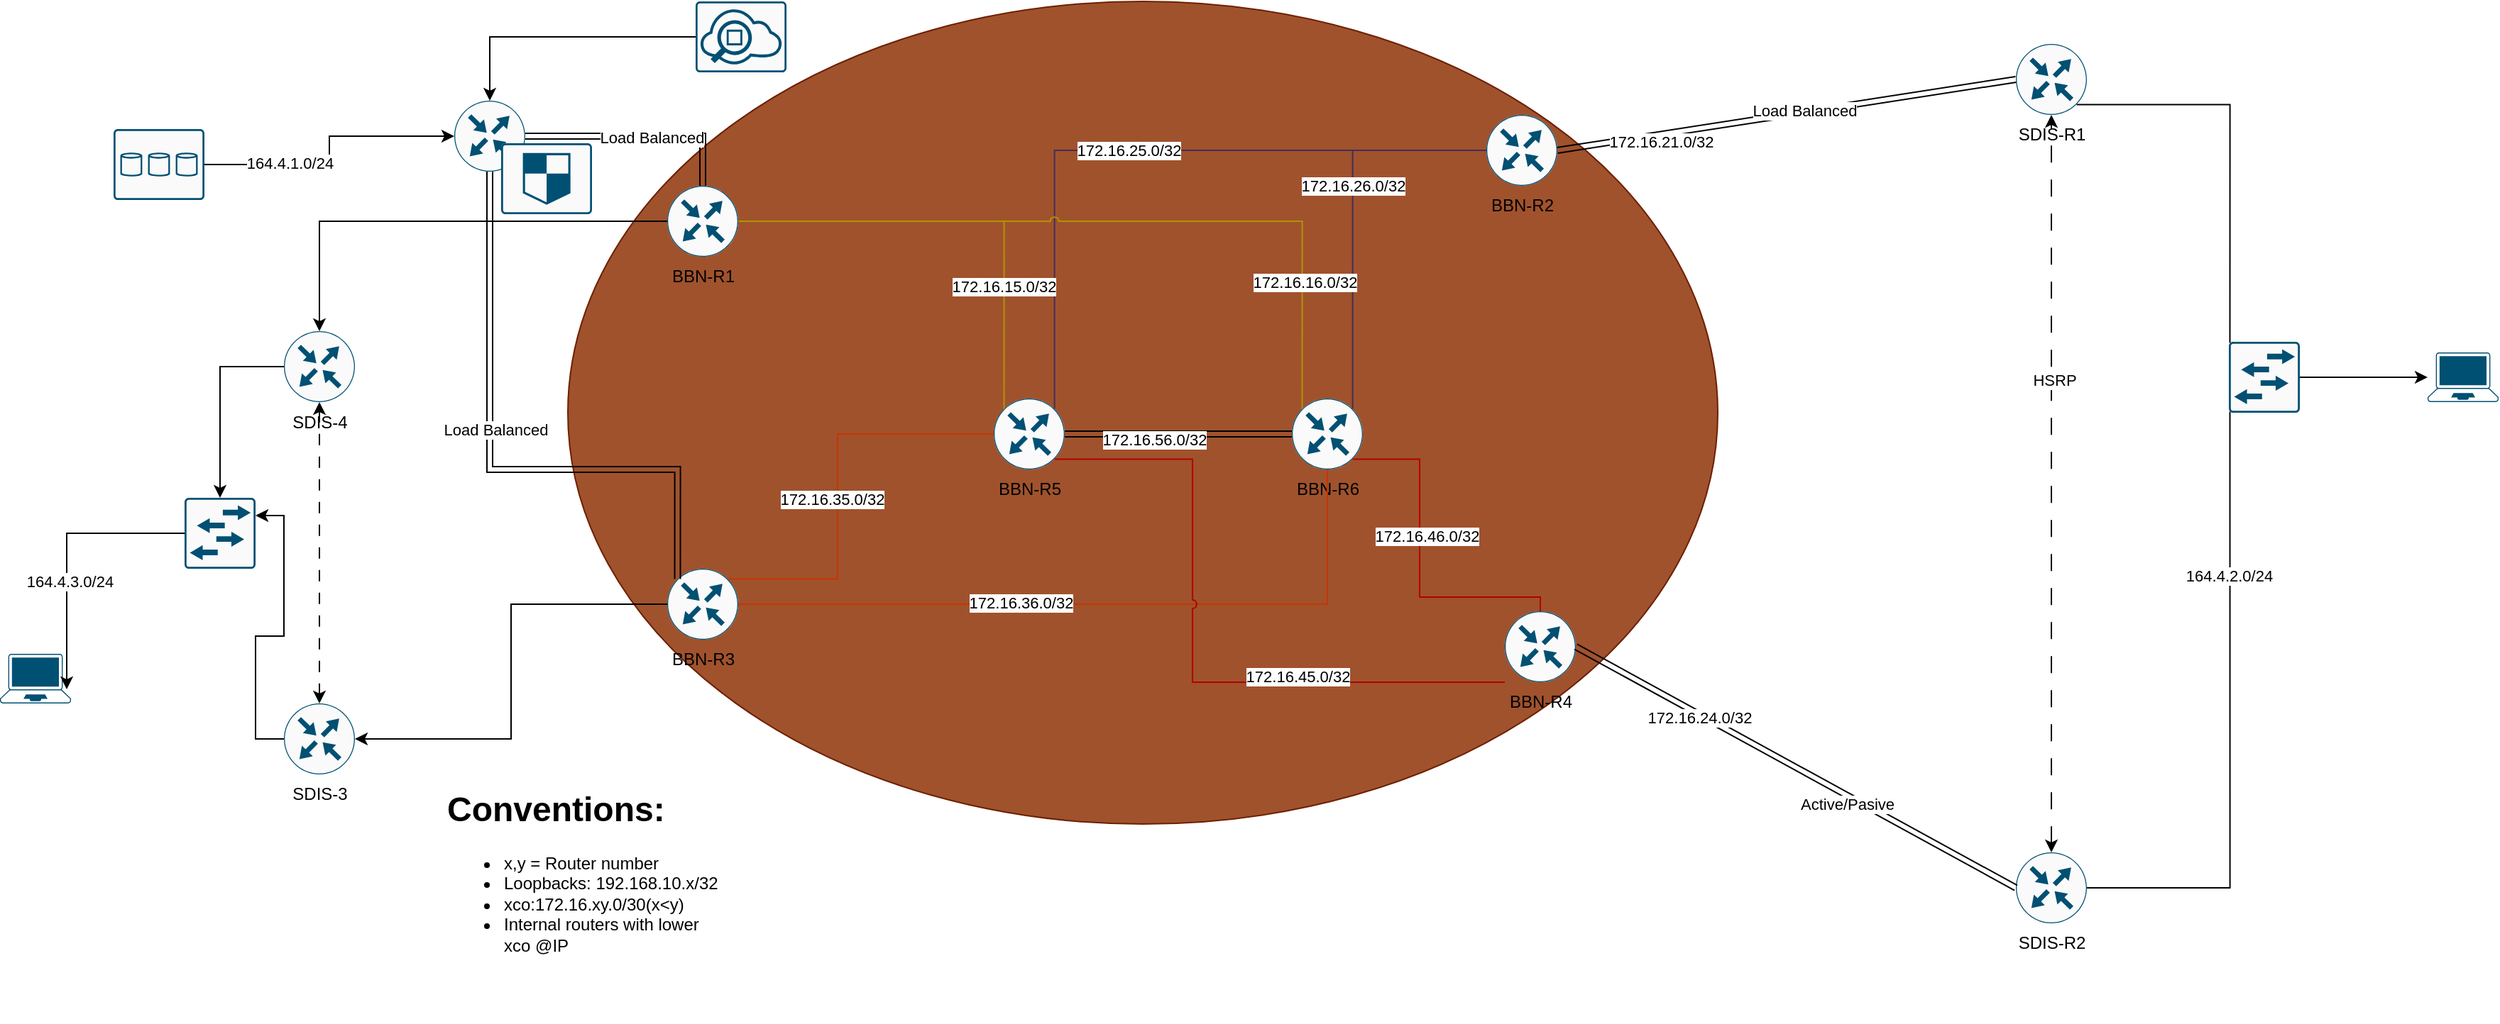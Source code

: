 <mxfile version="22.1.5" type="device">
  <diagram name="Page-1" id="wUhibT4KiaUbnmHxGS7o">
    <mxGraphModel dx="2191" dy="1964" grid="1" gridSize="10" guides="1" tooltips="1" connect="1" arrows="1" fold="1" page="1" pageScale="1" pageWidth="827" pageHeight="1169" math="0" shadow="0">
      <root>
        <mxCell id="0" />
        <mxCell id="1" parent="0" />
        <mxCell id="8ogGT7-_lDbHDxVYdEfR-91" value="" style="ellipse;whiteSpace=wrap;html=1;fillColor=#a0522d;fontColor=#ffffff;strokeColor=#6D1F00;" vertex="1" parent="1">
          <mxGeometry x="130" y="-50" width="810" height="580" as="geometry" />
        </mxCell>
        <mxCell id="8ogGT7-_lDbHDxVYdEfR-12" value="BBN-R5" style="sketch=0;points=[[0.5,0,0],[1,0.5,0],[0.5,1,0],[0,0.5,0],[0.145,0.145,0],[0.856,0.145,0],[0.855,0.856,0],[0.145,0.855,0]];verticalLabelPosition=bottom;html=1;verticalAlign=top;aspect=fixed;align=center;pointerEvents=1;shape=mxgraph.cisco19.rect;prIcon=router;fillColor=#FAFAFA;strokeColor=#005073;" vertex="1" parent="1">
          <mxGeometry x="430" y="230" width="50" height="50" as="geometry" />
        </mxCell>
        <mxCell id="8ogGT7-_lDbHDxVYdEfR-13" value="BBN-R6" style="sketch=0;points=[[0.5,0,0],[1,0.5,0],[0.5,1,0],[0,0.5,0],[0.145,0.145,0],[0.856,0.145,0],[0.855,0.856,0],[0.145,0.855,0]];verticalLabelPosition=bottom;html=1;verticalAlign=top;aspect=fixed;align=center;pointerEvents=1;shape=mxgraph.cisco19.rect;prIcon=router;fillColor=#FAFAFA;strokeColor=#005073;" vertex="1" parent="1">
          <mxGeometry x="640" y="230" width="50" height="50" as="geometry" />
        </mxCell>
        <mxCell id="8ogGT7-_lDbHDxVYdEfR-14" style="edgeStyle=orthogonalEdgeStyle;rounded=0;orthogonalLoop=1;jettySize=auto;html=1;entryX=0;entryY=0.5;entryDx=0;entryDy=0;entryPerimeter=0;endArrow=none;endFill=0;shape=link;" edge="1" parent="1" source="8ogGT7-_lDbHDxVYdEfR-12" target="8ogGT7-_lDbHDxVYdEfR-13">
          <mxGeometry relative="1" as="geometry" />
        </mxCell>
        <mxCell id="8ogGT7-_lDbHDxVYdEfR-113" value="172.16.56.0/32" style="edgeLabel;html=1;align=center;verticalAlign=middle;resizable=0;points=[];" vertex="1" connectable="0" parent="8ogGT7-_lDbHDxVYdEfR-14">
          <mxGeometry x="-0.212" y="-4" relative="1" as="geometry">
            <mxPoint as="offset" />
          </mxGeometry>
        </mxCell>
        <mxCell id="8ogGT7-_lDbHDxVYdEfR-19" value="BBN-R4" style="sketch=0;points=[[0.5,0,0],[1,0.5,0],[0.5,1,0],[0,0.5,0],[0.145,0.145,0],[0.856,0.145,0],[0.855,0.856,0],[0.145,0.855,0]];verticalLabelPosition=bottom;html=1;verticalAlign=top;aspect=fixed;align=center;pointerEvents=1;shape=mxgraph.cisco19.rect;prIcon=router;fillColor=#FAFAFA;strokeColor=#005073;" vertex="1" parent="1">
          <mxGeometry x="790" y="380" width="50" height="50" as="geometry" />
        </mxCell>
        <mxCell id="8ogGT7-_lDbHDxVYdEfR-20" value="BBN-R2" style="sketch=0;points=[[0.5,0,0],[1,0.5,0],[0.5,1,0],[0,0.5,0],[0.145,0.145,0],[0.856,0.145,0],[0.855,0.856,0],[0.145,0.855,0]];verticalLabelPosition=bottom;html=1;verticalAlign=top;aspect=fixed;align=center;pointerEvents=1;shape=mxgraph.cisco19.rect;prIcon=router;fillColor=#FAFAFA;strokeColor=#005073;" vertex="1" parent="1">
          <mxGeometry x="777" y="30" width="50" height="50" as="geometry" />
        </mxCell>
        <mxCell id="8ogGT7-_lDbHDxVYdEfR-21" value="BBN-R1" style="sketch=0;points=[[0.5,0,0],[1,0.5,0],[0.5,1,0],[0,0.5,0],[0.145,0.145,0],[0.856,0.145,0],[0.855,0.856,0],[0.145,0.855,0]];verticalLabelPosition=bottom;html=1;verticalAlign=top;aspect=fixed;align=center;pointerEvents=1;shape=mxgraph.cisco19.rect;prIcon=router;fillColor=#FAFAFA;strokeColor=#005073;" vertex="1" parent="1">
          <mxGeometry x="200" y="80" width="50" height="50" as="geometry" />
        </mxCell>
        <mxCell id="8ogGT7-_lDbHDxVYdEfR-22" value="BBN-R3" style="sketch=0;points=[[0.5,0,0],[1,0.5,0],[0.5,1,0],[0,0.5,0],[0.145,0.145,0],[0.856,0.145,0],[0.855,0.856,0],[0.145,0.855,0]];verticalLabelPosition=bottom;html=1;verticalAlign=top;aspect=fixed;align=center;pointerEvents=1;shape=mxgraph.cisco19.rect;prIcon=router;fillColor=#FAFAFA;strokeColor=#005073;" vertex="1" parent="1">
          <mxGeometry x="200" y="350" width="50" height="50" as="geometry" />
        </mxCell>
        <mxCell id="8ogGT7-_lDbHDxVYdEfR-23" style="edgeStyle=orthogonalEdgeStyle;rounded=0;orthogonalLoop=1;jettySize=auto;html=1;exitX=0.856;exitY=0.145;exitDx=0;exitDy=0;exitPerimeter=0;entryX=0;entryY=0.5;entryDx=0;entryDy=0;entryPerimeter=0;fillColor=#fa6800;strokeColor=#C73500;endArrow=none;endFill=0;jumpStyle=arc;" edge="1" parent="1" source="8ogGT7-_lDbHDxVYdEfR-22" target="8ogGT7-_lDbHDxVYdEfR-12">
          <mxGeometry relative="1" as="geometry">
            <Array as="points">
              <mxPoint x="320" y="357" />
            </Array>
          </mxGeometry>
        </mxCell>
        <mxCell id="8ogGT7-_lDbHDxVYdEfR-105" value="172.16.35.0/32" style="edgeLabel;html=1;align=center;verticalAlign=middle;resizable=0;points=[];" vertex="1" connectable="0" parent="8ogGT7-_lDbHDxVYdEfR-23">
          <mxGeometry x="-0.078" y="4" relative="1" as="geometry">
            <mxPoint as="offset" />
          </mxGeometry>
        </mxCell>
        <mxCell id="8ogGT7-_lDbHDxVYdEfR-25" style="edgeStyle=orthogonalEdgeStyle;rounded=0;orthogonalLoop=1;jettySize=auto;html=1;entryX=0.5;entryY=1;entryDx=0;entryDy=0;entryPerimeter=0;fillColor=#fa6800;strokeColor=#C73500;endArrow=none;endFill=0;jumpStyle=arc;" edge="1" parent="1" source="8ogGT7-_lDbHDxVYdEfR-22" target="8ogGT7-_lDbHDxVYdEfR-13">
          <mxGeometry relative="1" as="geometry" />
        </mxCell>
        <mxCell id="8ogGT7-_lDbHDxVYdEfR-104" value="172.16.36.0/32" style="edgeLabel;html=1;align=center;verticalAlign=middle;resizable=0;points=[];" vertex="1" connectable="0" parent="8ogGT7-_lDbHDxVYdEfR-25">
          <mxGeometry x="-0.22" y="1" relative="1" as="geometry">
            <mxPoint as="offset" />
          </mxGeometry>
        </mxCell>
        <mxCell id="8ogGT7-_lDbHDxVYdEfR-27" style="edgeStyle=orthogonalEdgeStyle;rounded=0;orthogonalLoop=1;jettySize=auto;html=1;entryX=0.855;entryY=0.856;entryDx=0;entryDy=0;entryPerimeter=0;endArrow=none;endFill=0;fillColor=#e51400;strokeColor=#B20000;jumpSize=6;jumpStyle=arc;" edge="1" parent="1" source="8ogGT7-_lDbHDxVYdEfR-19" target="8ogGT7-_lDbHDxVYdEfR-12">
          <mxGeometry relative="1" as="geometry">
            <Array as="points">
              <mxPoint x="570" y="430" />
              <mxPoint x="570" y="273" />
            </Array>
          </mxGeometry>
        </mxCell>
        <mxCell id="8ogGT7-_lDbHDxVYdEfR-111" value="172.16.45.0/32" style="edgeLabel;html=1;align=center;verticalAlign=middle;resizable=0;points=[];" vertex="1" connectable="0" parent="8ogGT7-_lDbHDxVYdEfR-27">
          <mxGeometry x="-0.385" y="-4" relative="1" as="geometry">
            <mxPoint as="offset" />
          </mxGeometry>
        </mxCell>
        <mxCell id="8ogGT7-_lDbHDxVYdEfR-28" style="edgeStyle=orthogonalEdgeStyle;rounded=0;orthogonalLoop=1;jettySize=auto;html=1;entryX=0.855;entryY=0.856;entryDx=0;entryDy=0;entryPerimeter=0;fillColor=#e51400;strokeColor=#B20000;endArrow=none;endFill=0;jumpStyle=arc;" edge="1" parent="1" source="8ogGT7-_lDbHDxVYdEfR-19" target="8ogGT7-_lDbHDxVYdEfR-13">
          <mxGeometry relative="1" as="geometry">
            <Array as="points">
              <mxPoint x="815" y="370" />
              <mxPoint x="730" y="370" />
              <mxPoint x="730" y="273" />
            </Array>
          </mxGeometry>
        </mxCell>
        <mxCell id="8ogGT7-_lDbHDxVYdEfR-112" value="172.16.46.0/32" style="edgeLabel;html=1;align=center;verticalAlign=middle;resizable=0;points=[];" vertex="1" connectable="0" parent="8ogGT7-_lDbHDxVYdEfR-28">
          <mxGeometry x="0.153" y="-5" relative="1" as="geometry">
            <mxPoint as="offset" />
          </mxGeometry>
        </mxCell>
        <mxCell id="8ogGT7-_lDbHDxVYdEfR-29" style="edgeStyle=orthogonalEdgeStyle;rounded=0;orthogonalLoop=1;jettySize=auto;html=1;entryX=0.856;entryY=0.145;entryDx=0;entryDy=0;entryPerimeter=0;endArrow=none;endFill=0;fillColor=#76608a;strokeColor=#432D57;" edge="1" parent="1" source="8ogGT7-_lDbHDxVYdEfR-20" target="8ogGT7-_lDbHDxVYdEfR-13">
          <mxGeometry relative="1" as="geometry" />
        </mxCell>
        <mxCell id="8ogGT7-_lDbHDxVYdEfR-110" value="172.16.26.0/32" style="edgeLabel;html=1;align=center;verticalAlign=middle;resizable=0;points=[];" vertex="1" connectable="0" parent="8ogGT7-_lDbHDxVYdEfR-29">
          <mxGeometry x="-0.015" relative="1" as="geometry">
            <mxPoint y="-17" as="offset" />
          </mxGeometry>
        </mxCell>
        <mxCell id="8ogGT7-_lDbHDxVYdEfR-30" style="edgeStyle=orthogonalEdgeStyle;rounded=0;orthogonalLoop=1;jettySize=auto;html=1;entryX=0.856;entryY=0.145;entryDx=0;entryDy=0;entryPerimeter=0;endArrow=none;endFill=0;fillColor=#76608a;strokeColor=#432D57;jumpStyle=arc;" edge="1" parent="1" source="8ogGT7-_lDbHDxVYdEfR-20" target="8ogGT7-_lDbHDxVYdEfR-12">
          <mxGeometry relative="1" as="geometry" />
        </mxCell>
        <mxCell id="8ogGT7-_lDbHDxVYdEfR-109" value="172.16.25.0/32" style="edgeLabel;html=1;align=center;verticalAlign=middle;resizable=0;points=[];" vertex="1" connectable="0" parent="8ogGT7-_lDbHDxVYdEfR-30">
          <mxGeometry x="0.036" relative="1" as="geometry">
            <mxPoint as="offset" />
          </mxGeometry>
        </mxCell>
        <mxCell id="8ogGT7-_lDbHDxVYdEfR-31" style="edgeStyle=orthogonalEdgeStyle;rounded=0;orthogonalLoop=1;jettySize=auto;html=1;entryX=0.145;entryY=0.145;entryDx=0;entryDy=0;entryPerimeter=0;endArrow=none;endFill=0;fillColor=#e3c800;strokeColor=#B09500;" edge="1" parent="1" source="8ogGT7-_lDbHDxVYdEfR-21" target="8ogGT7-_lDbHDxVYdEfR-12">
          <mxGeometry relative="1" as="geometry" />
        </mxCell>
        <mxCell id="8ogGT7-_lDbHDxVYdEfR-107" value="172.16.15.0/32" style="edgeLabel;html=1;align=center;verticalAlign=middle;resizable=0;points=[];" vertex="1" connectable="0" parent="8ogGT7-_lDbHDxVYdEfR-31">
          <mxGeometry x="0.46" y="-1" relative="1" as="geometry">
            <mxPoint as="offset" />
          </mxGeometry>
        </mxCell>
        <mxCell id="8ogGT7-_lDbHDxVYdEfR-32" style="edgeStyle=orthogonalEdgeStyle;rounded=0;orthogonalLoop=1;jettySize=auto;html=1;entryX=0.145;entryY=0.145;entryDx=0;entryDy=0;entryPerimeter=0;endArrow=none;endFill=0;fillColor=#e3c800;strokeColor=#B09500;jumpStyle=arc;" edge="1" parent="1" source="8ogGT7-_lDbHDxVYdEfR-21" target="8ogGT7-_lDbHDxVYdEfR-13">
          <mxGeometry relative="1" as="geometry" />
        </mxCell>
        <mxCell id="8ogGT7-_lDbHDxVYdEfR-108" value="172.16.16.0/32" style="edgeLabel;html=1;align=center;verticalAlign=middle;resizable=0;points=[];" vertex="1" connectable="0" parent="8ogGT7-_lDbHDxVYdEfR-32">
          <mxGeometry x="0.663" y="1" relative="1" as="geometry">
            <mxPoint as="offset" />
          </mxGeometry>
        </mxCell>
        <mxCell id="8ogGT7-_lDbHDxVYdEfR-63" style="edgeStyle=orthogonalEdgeStyle;rounded=0;orthogonalLoop=1;jettySize=auto;html=1;" edge="1" parent="1" source="8ogGT7-_lDbHDxVYdEfR-35" target="8ogGT7-_lDbHDxVYdEfR-62">
          <mxGeometry relative="1" as="geometry" />
        </mxCell>
        <mxCell id="8ogGT7-_lDbHDxVYdEfR-69" value="164.4.1.0/24" style="edgeLabel;html=1;align=center;verticalAlign=middle;resizable=0;points=[];" vertex="1" connectable="0" parent="8ogGT7-_lDbHDxVYdEfR-63">
          <mxGeometry x="-0.388" y="1" relative="1" as="geometry">
            <mxPoint as="offset" />
          </mxGeometry>
        </mxCell>
        <mxCell id="8ogGT7-_lDbHDxVYdEfR-35" value="" style="sketch=0;points=[[0.015,0.015,0],[0.985,0.015,0],[0.985,0.985,0],[0.015,0.985,0],[0.25,0,0],[0.5,0,0],[0.75,0,0],[1,0.25,0],[1,0.5,0],[1,0.75,0],[0.75,1,0],[0.5,1,0],[0.25,1,0],[0,0.75,0],[0,0.5,0],[0,0.25,0]];verticalLabelPosition=bottom;html=1;verticalAlign=top;aspect=fixed;align=center;pointerEvents=1;shape=mxgraph.cisco19.rect;prIcon=storage;fillColor=#FAFAFA;strokeColor=#005073;" vertex="1" parent="1">
          <mxGeometry x="-190" y="40" width="64" height="50" as="geometry" />
        </mxCell>
        <mxCell id="8ogGT7-_lDbHDxVYdEfR-37" value="" style="sketch=0;points=[[0.015,0.015,0],[0.985,0.015,0],[0.985,0.985,0],[0.015,0.985,0],[0.25,0,0],[0.5,0,0],[0.75,0,0],[1,0.25,0],[1,0.5,0],[1,0.75,0],[0.75,1,0],[0.5,1,0],[0.25,1,0],[0,0.75,0],[0,0.5,0],[0,0.25,0]];verticalLabelPosition=bottom;html=1;verticalAlign=top;aspect=fixed;align=center;pointerEvents=1;shape=mxgraph.cisco19.rect;prIcon=l2_switch;fillColor=#FAFAFA;strokeColor=#005073;" vertex="1" parent="1">
          <mxGeometry x="-140" y="300" width="50" height="50" as="geometry" />
        </mxCell>
        <mxCell id="8ogGT7-_lDbHDxVYdEfR-64" style="edgeStyle=orthogonalEdgeStyle;rounded=0;orthogonalLoop=1;jettySize=auto;html=1;" edge="1" parent="1" source="8ogGT7-_lDbHDxVYdEfR-43" target="8ogGT7-_lDbHDxVYdEfR-62">
          <mxGeometry relative="1" as="geometry" />
        </mxCell>
        <mxCell id="8ogGT7-_lDbHDxVYdEfR-43" value="" style="sketch=0;points=[[0.015,0.015,0],[0.985,0.015,0],[0.985,0.985,0],[0.015,0.985,0],[0.25,0,0],[0.5,0,0],[0.75,0,0],[1,0.25,0],[1,0.5,0],[1,0.75,0],[0.75,1,0],[0.5,1,0],[0.25,1,0],[0,0.75,0],[0,0.5,0],[0,0.25,0]];verticalLabelPosition=bottom;html=1;verticalAlign=top;aspect=fixed;align=center;pointerEvents=1;shape=mxgraph.cisco19.rect;prIcon=nam_virtual_service_blade;fillColor=#FAFAFA;strokeColor=#005073;" vertex="1" parent="1">
          <mxGeometry x="220" y="-50" width="64" height="50" as="geometry" />
        </mxCell>
        <mxCell id="8ogGT7-_lDbHDxVYdEfR-45" value="" style="points=[[0.13,0.02,0],[0.5,0,0],[0.87,0.02,0],[0.885,0.4,0],[0.985,0.985,0],[0.5,1,0],[0.015,0.985,0],[0.115,0.4,0]];verticalLabelPosition=bottom;sketch=0;html=1;verticalAlign=top;aspect=fixed;align=center;pointerEvents=1;shape=mxgraph.cisco19.laptop;fillColor=#005073;strokeColor=none;" vertex="1" parent="1">
          <mxGeometry x="-270" y="410" width="50" height="35" as="geometry" />
        </mxCell>
        <mxCell id="8ogGT7-_lDbHDxVYdEfR-61" value="" style="edgeStyle=orthogonalEdgeStyle;rounded=0;orthogonalLoop=1;jettySize=auto;html=1;entryX=0.94;entryY=0.714;entryDx=0;entryDy=0;entryPerimeter=0;" edge="1" parent="1" source="8ogGT7-_lDbHDxVYdEfR-37" target="8ogGT7-_lDbHDxVYdEfR-45">
          <mxGeometry relative="1" as="geometry">
            <mxPoint x="90" y="415" as="sourcePoint" />
            <mxPoint x="18.5" y="392" as="targetPoint" />
          </mxGeometry>
        </mxCell>
        <mxCell id="8ogGT7-_lDbHDxVYdEfR-70" value="164.4.3.0/24" style="edgeLabel;html=1;align=center;verticalAlign=middle;resizable=0;points=[];" vertex="1" connectable="0" parent="8ogGT7-_lDbHDxVYdEfR-61">
          <mxGeometry x="0.212" y="2" relative="1" as="geometry">
            <mxPoint as="offset" />
          </mxGeometry>
        </mxCell>
        <mxCell id="8ogGT7-_lDbHDxVYdEfR-62" value="" style="sketch=0;points=[[0.5,0,0],[1,0.5,0],[0.5,1,0],[0,0.5,0],[0.145,0.145,0],[0.856,0.145,0],[0.855,0.856,0],[0.145,0.855,0]];verticalLabelPosition=bottom;html=1;verticalAlign=top;aspect=fixed;align=center;pointerEvents=1;shape=mxgraph.cisco19.rect;prIcon=router;fillColor=#FAFAFA;strokeColor=#005073;" vertex="1" parent="1">
          <mxGeometry x="50" y="20" width="50" height="50" as="geometry" />
        </mxCell>
        <mxCell id="8ogGT7-_lDbHDxVYdEfR-71" value="&lt;h1&gt;Conventions:&lt;/h1&gt;&lt;ul&gt;&lt;li&gt;x,y = Router number&lt;/li&gt;&lt;li&gt;Loopbacks: 192.168.10.x/32&lt;/li&gt;&lt;li&gt;xco:172.16.xy.0/30(x&amp;lt;y)&lt;/li&gt;&lt;li&gt;Internal routers with lower xco @IP&lt;/li&gt;&lt;/ul&gt;" style="text;html=1;strokeColor=none;fillColor=none;spacing=5;spacingTop=-20;whiteSpace=wrap;overflow=hidden;rounded=0;" vertex="1" parent="1">
          <mxGeometry x="40" y="500" width="200" height="170" as="geometry" />
        </mxCell>
        <mxCell id="8ogGT7-_lDbHDxVYdEfR-72" value="SDIS-R1" style="sketch=0;points=[[0.5,0,0],[1,0.5,0],[0.5,1,0],[0,0.5,0],[0.145,0.145,0],[0.856,0.145,0],[0.855,0.856,0],[0.145,0.855,0]];verticalLabelPosition=bottom;html=1;verticalAlign=top;aspect=fixed;align=center;pointerEvents=1;shape=mxgraph.cisco19.rect;prIcon=router;fillColor=#FAFAFA;strokeColor=#005073;" vertex="1" parent="1">
          <mxGeometry x="1150" y="-20" width="50" height="50" as="geometry" />
        </mxCell>
        <mxCell id="8ogGT7-_lDbHDxVYdEfR-73" value="SDIS-R2" style="sketch=0;points=[[0.5,0,0],[1,0.5,0],[0.5,1,0],[0,0.5,0],[0.145,0.145,0],[0.856,0.145,0],[0.855,0.856,0],[0.145,0.855,0]];verticalLabelPosition=bottom;html=1;verticalAlign=top;aspect=fixed;align=center;pointerEvents=1;shape=mxgraph.cisco19.rect;prIcon=router;fillColor=#FAFAFA;strokeColor=#005073;" vertex="1" parent="1">
          <mxGeometry x="1150" y="550" width="50" height="50" as="geometry" />
        </mxCell>
        <mxCell id="8ogGT7-_lDbHDxVYdEfR-74" value="" style="endArrow=none;html=1;rounded=0;entryX=0;entryY=0.5;entryDx=0;entryDy=0;entryPerimeter=0;exitX=1;exitY=0.5;exitDx=0;exitDy=0;exitPerimeter=0;shape=link;" edge="1" parent="1" source="8ogGT7-_lDbHDxVYdEfR-20" target="8ogGT7-_lDbHDxVYdEfR-72">
          <mxGeometry width="50" height="50" relative="1" as="geometry">
            <mxPoint x="810" y="290" as="sourcePoint" />
            <mxPoint x="860" y="240" as="targetPoint" />
          </mxGeometry>
        </mxCell>
        <mxCell id="8ogGT7-_lDbHDxVYdEfR-75" value="Load Balanced" style="edgeLabel;html=1;align=center;verticalAlign=middle;resizable=0;points=[];" vertex="1" connectable="0" parent="8ogGT7-_lDbHDxVYdEfR-74">
          <mxGeometry x="0.076" y="1" relative="1" as="geometry">
            <mxPoint as="offset" />
          </mxGeometry>
        </mxCell>
        <mxCell id="8ogGT7-_lDbHDxVYdEfR-114" value="172.16.21.0/32" style="edgeLabel;html=1;align=center;verticalAlign=middle;resizable=0;points=[];" vertex="1" connectable="0" parent="8ogGT7-_lDbHDxVYdEfR-74">
          <mxGeometry x="-0.553" y="-5" relative="1" as="geometry">
            <mxPoint as="offset" />
          </mxGeometry>
        </mxCell>
        <mxCell id="8ogGT7-_lDbHDxVYdEfR-76" style="rounded=0;orthogonalLoop=1;jettySize=auto;html=1;exitX=1;exitY=0.5;exitDx=0;exitDy=0;exitPerimeter=0;entryX=0;entryY=0.5;entryDx=0;entryDy=0;entryPerimeter=0;shape=link;" edge="1" parent="1" source="8ogGT7-_lDbHDxVYdEfR-19" target="8ogGT7-_lDbHDxVYdEfR-73">
          <mxGeometry relative="1" as="geometry" />
        </mxCell>
        <mxCell id="8ogGT7-_lDbHDxVYdEfR-77" value="Active/Pasive" style="edgeLabel;html=1;align=center;verticalAlign=middle;resizable=0;points=[];" vertex="1" connectable="0" parent="8ogGT7-_lDbHDxVYdEfR-76">
          <mxGeometry x="0.248" y="-5" relative="1" as="geometry">
            <mxPoint as="offset" />
          </mxGeometry>
        </mxCell>
        <mxCell id="8ogGT7-_lDbHDxVYdEfR-115" value="172.16.24.0/32" style="edgeLabel;html=1;align=center;verticalAlign=middle;resizable=0;points=[];" vertex="1" connectable="0" parent="8ogGT7-_lDbHDxVYdEfR-76">
          <mxGeometry x="-0.432" y="-2" relative="1" as="geometry">
            <mxPoint as="offset" />
          </mxGeometry>
        </mxCell>
        <mxCell id="8ogGT7-_lDbHDxVYdEfR-78" value="" style="endArrow=classic;startArrow=classic;html=1;rounded=0;entryX=0.5;entryY=1;entryDx=0;entryDy=0;entryPerimeter=0;exitX=0.5;exitY=0;exitDx=0;exitDy=0;exitPerimeter=0;dashed=1;dashPattern=12 12;" edge="1" parent="1" source="8ogGT7-_lDbHDxVYdEfR-73" target="8ogGT7-_lDbHDxVYdEfR-72">
          <mxGeometry width="50" height="50" relative="1" as="geometry">
            <mxPoint x="810" y="290" as="sourcePoint" />
            <mxPoint x="1180" y="40" as="targetPoint" />
          </mxGeometry>
        </mxCell>
        <mxCell id="8ogGT7-_lDbHDxVYdEfR-79" value="HSRP" style="edgeLabel;html=1;align=center;verticalAlign=middle;resizable=0;points=[];" vertex="1" connectable="0" parent="8ogGT7-_lDbHDxVYdEfR-78">
          <mxGeometry x="0.281" y="-2" relative="1" as="geometry">
            <mxPoint as="offset" />
          </mxGeometry>
        </mxCell>
        <mxCell id="8ogGT7-_lDbHDxVYdEfR-85" style="edgeStyle=orthogonalEdgeStyle;rounded=0;orthogonalLoop=1;jettySize=auto;html=1;" edge="1" parent="1" source="8ogGT7-_lDbHDxVYdEfR-81" target="8ogGT7-_lDbHDxVYdEfR-84">
          <mxGeometry relative="1" as="geometry" />
        </mxCell>
        <mxCell id="8ogGT7-_lDbHDxVYdEfR-81" value="" style="sketch=0;points=[[0.015,0.015,0],[0.985,0.015,0],[0.985,0.985,0],[0.015,0.985,0],[0.25,0,0],[0.5,0,0],[0.75,0,0],[1,0.25,0],[1,0.5,0],[1,0.75,0],[0.75,1,0],[0.5,1,0],[0.25,1,0],[0,0.75,0],[0,0.5,0],[0,0.25,0]];verticalLabelPosition=bottom;html=1;verticalAlign=top;aspect=fixed;align=center;pointerEvents=1;shape=mxgraph.cisco19.rect;prIcon=l2_switch;fillColor=#FAFAFA;strokeColor=#005073;" vertex="1" parent="1">
          <mxGeometry x="1300" y="190" width="50" height="50" as="geometry" />
        </mxCell>
        <mxCell id="8ogGT7-_lDbHDxVYdEfR-82" style="edgeStyle=orthogonalEdgeStyle;rounded=0;orthogonalLoop=1;jettySize=auto;html=1;exitX=0.855;exitY=0.856;exitDx=0;exitDy=0;exitPerimeter=0;entryX=0.015;entryY=0.015;entryDx=0;entryDy=0;entryPerimeter=0;endArrow=none;endFill=0;" edge="1" parent="1" source="8ogGT7-_lDbHDxVYdEfR-72" target="8ogGT7-_lDbHDxVYdEfR-81">
          <mxGeometry relative="1" as="geometry" />
        </mxCell>
        <mxCell id="8ogGT7-_lDbHDxVYdEfR-83" style="edgeStyle=orthogonalEdgeStyle;rounded=0;orthogonalLoop=1;jettySize=auto;html=1;exitX=1;exitY=0.5;exitDx=0;exitDy=0;exitPerimeter=0;entryX=0.015;entryY=0.985;entryDx=0;entryDy=0;entryPerimeter=0;endArrow=none;endFill=0;" edge="1" parent="1" source="8ogGT7-_lDbHDxVYdEfR-73" target="8ogGT7-_lDbHDxVYdEfR-81">
          <mxGeometry relative="1" as="geometry" />
        </mxCell>
        <mxCell id="8ogGT7-_lDbHDxVYdEfR-95" value="164.4.2.0/24" style="edgeLabel;html=1;align=center;verticalAlign=middle;resizable=0;points=[];" vertex="1" connectable="0" parent="8ogGT7-_lDbHDxVYdEfR-83">
          <mxGeometry x="0.47" y="1" relative="1" as="geometry">
            <mxPoint as="offset" />
          </mxGeometry>
        </mxCell>
        <mxCell id="8ogGT7-_lDbHDxVYdEfR-84" value="" style="points=[[0.13,0.02,0],[0.5,0,0],[0.87,0.02,0],[0.885,0.4,0],[0.985,0.985,0],[0.5,1,0],[0.015,0.985,0],[0.115,0.4,0]];verticalLabelPosition=bottom;sketch=0;html=1;verticalAlign=top;aspect=fixed;align=center;pointerEvents=1;shape=mxgraph.cisco19.laptop;fillColor=#005073;strokeColor=none;" vertex="1" parent="1">
          <mxGeometry x="1440" y="197.5" width="50" height="35" as="geometry" />
        </mxCell>
        <mxCell id="8ogGT7-_lDbHDxVYdEfR-86" style="edgeStyle=orthogonalEdgeStyle;rounded=0;orthogonalLoop=1;jettySize=auto;html=1;entryX=0.5;entryY=0;entryDx=0;entryDy=0;entryPerimeter=0;shape=link;" edge="1" parent="1" source="8ogGT7-_lDbHDxVYdEfR-62" target="8ogGT7-_lDbHDxVYdEfR-21">
          <mxGeometry relative="1" as="geometry" />
        </mxCell>
        <mxCell id="8ogGT7-_lDbHDxVYdEfR-88" value="Load Balanced" style="edgeLabel;html=1;align=center;verticalAlign=middle;resizable=0;points=[];" vertex="1" connectable="0" parent="8ogGT7-_lDbHDxVYdEfR-86">
          <mxGeometry x="0.113" y="-1" relative="1" as="geometry">
            <mxPoint as="offset" />
          </mxGeometry>
        </mxCell>
        <mxCell id="8ogGT7-_lDbHDxVYdEfR-87" style="edgeStyle=orthogonalEdgeStyle;rounded=0;orthogonalLoop=1;jettySize=auto;html=1;entryX=0.145;entryY=0.145;entryDx=0;entryDy=0;entryPerimeter=0;shape=link;" edge="1" parent="1" source="8ogGT7-_lDbHDxVYdEfR-62" target="8ogGT7-_lDbHDxVYdEfR-22">
          <mxGeometry relative="1" as="geometry">
            <Array as="points">
              <mxPoint x="75" y="280" />
              <mxPoint x="207" y="280" />
            </Array>
          </mxGeometry>
        </mxCell>
        <mxCell id="8ogGT7-_lDbHDxVYdEfR-89" value="Load Balanced" style="edgeLabel;html=1;align=center;verticalAlign=middle;resizable=0;points=[];" vertex="1" connectable="0" parent="8ogGT7-_lDbHDxVYdEfR-87">
          <mxGeometry x="-0.132" y="4" relative="1" as="geometry">
            <mxPoint as="offset" />
          </mxGeometry>
        </mxCell>
        <mxCell id="8ogGT7-_lDbHDxVYdEfR-90" value="" style="sketch=0;points=[[0.015,0.015,0],[0.985,0.015,0],[0.985,0.985,0],[0.015,0.985,0],[0.25,0,0],[0.5,0,0],[0.75,0,0],[1,0.25,0],[1,0.5,0],[1,0.75,0],[0.75,1,0],[0.5,1,0],[0.25,1,0],[0,0.75,0],[0,0.5,0],[0,0.25,0]];verticalLabelPosition=bottom;html=1;verticalAlign=top;aspect=fixed;align=center;pointerEvents=1;shape=mxgraph.cisco19.rect;prIcon=shield;fillColor=#FAFAFA;strokeColor=#005073;" vertex="1" parent="1">
          <mxGeometry x="83" y="50" width="64" height="50" as="geometry" />
        </mxCell>
        <mxCell id="8ogGT7-_lDbHDxVYdEfR-92" value="SDIS-3" style="sketch=0;points=[[0.5,0,0],[1,0.5,0],[0.5,1,0],[0,0.5,0],[0.145,0.145,0],[0.856,0.145,0],[0.855,0.856,0],[0.145,0.855,0]];verticalLabelPosition=bottom;html=1;verticalAlign=top;aspect=fixed;align=center;pointerEvents=1;shape=mxgraph.cisco19.rect;prIcon=router;fillColor=#FAFAFA;strokeColor=#005073;" vertex="1" parent="1">
          <mxGeometry x="-70" y="445" width="50" height="50" as="geometry" />
        </mxCell>
        <mxCell id="8ogGT7-_lDbHDxVYdEfR-93" style="edgeStyle=orthogonalEdgeStyle;rounded=0;orthogonalLoop=1;jettySize=auto;html=1;exitX=0;exitY=0.5;exitDx=0;exitDy=0;exitPerimeter=0;entryX=1;entryY=0.5;entryDx=0;entryDy=0;entryPerimeter=0;" edge="1" parent="1" source="8ogGT7-_lDbHDxVYdEfR-22" target="8ogGT7-_lDbHDxVYdEfR-92">
          <mxGeometry relative="1" as="geometry" />
        </mxCell>
        <mxCell id="8ogGT7-_lDbHDxVYdEfR-94" style="edgeStyle=orthogonalEdgeStyle;rounded=0;orthogonalLoop=1;jettySize=auto;html=1;entryX=1;entryY=0.25;entryDx=0;entryDy=0;entryPerimeter=0;" edge="1" parent="1" source="8ogGT7-_lDbHDxVYdEfR-92" target="8ogGT7-_lDbHDxVYdEfR-37">
          <mxGeometry relative="1" as="geometry" />
        </mxCell>
        <mxCell id="8ogGT7-_lDbHDxVYdEfR-102" style="edgeStyle=orthogonalEdgeStyle;rounded=0;orthogonalLoop=1;jettySize=auto;html=1;" edge="1" parent="1" source="8ogGT7-_lDbHDxVYdEfR-96" target="8ogGT7-_lDbHDxVYdEfR-37">
          <mxGeometry relative="1" as="geometry" />
        </mxCell>
        <mxCell id="8ogGT7-_lDbHDxVYdEfR-96" value="SDIS-4" style="sketch=0;points=[[0.5,0,0],[1,0.5,0],[0.5,1,0],[0,0.5,0],[0.145,0.145,0],[0.856,0.145,0],[0.855,0.856,0],[0.145,0.855,0]];verticalLabelPosition=bottom;html=1;verticalAlign=top;aspect=fixed;align=center;pointerEvents=1;shape=mxgraph.cisco19.rect;prIcon=router;fillColor=#FAFAFA;strokeColor=#005073;" vertex="1" parent="1">
          <mxGeometry x="-70" y="182.5" width="50" height="50" as="geometry" />
        </mxCell>
        <mxCell id="8ogGT7-_lDbHDxVYdEfR-97" style="edgeStyle=orthogonalEdgeStyle;rounded=0;orthogonalLoop=1;jettySize=auto;html=1;entryX=0.5;entryY=0;entryDx=0;entryDy=0;entryPerimeter=0;" edge="1" parent="1" source="8ogGT7-_lDbHDxVYdEfR-21" target="8ogGT7-_lDbHDxVYdEfR-96">
          <mxGeometry relative="1" as="geometry" />
        </mxCell>
        <mxCell id="8ogGT7-_lDbHDxVYdEfR-103" style="edgeStyle=orthogonalEdgeStyle;rounded=0;orthogonalLoop=1;jettySize=auto;html=1;entryX=0.5;entryY=0;entryDx=0;entryDy=0;entryPerimeter=0;startArrow=classic;startFill=1;dashed=1;dashPattern=8 8;" edge="1" parent="1" source="8ogGT7-_lDbHDxVYdEfR-96" target="8ogGT7-_lDbHDxVYdEfR-92">
          <mxGeometry relative="1" as="geometry" />
        </mxCell>
      </root>
    </mxGraphModel>
  </diagram>
</mxfile>
